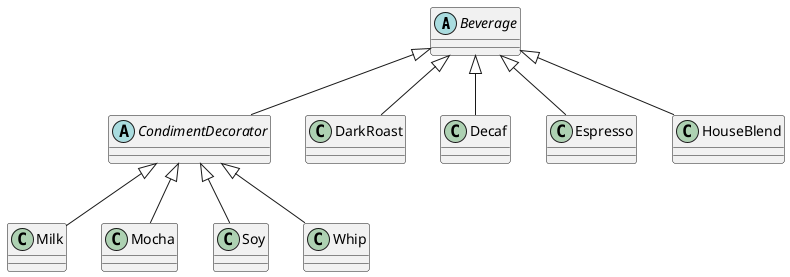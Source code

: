 @startuml

abstract Beverage
abstract CondimentDecorator

class DarkRoast
class Decaf
class Espresso
class HouseBlend

class Milk
class Mocha
class Soy
class Whip

Beverage <|-- CondimentDecorator
Beverage <|-- DarkRoast
Beverage <|-- Decaf
Beverage <|-- Espresso
Beverage <|-- HouseBlend

CondimentDecorator <|-- Milk
CondimentDecorator <|-- Mocha
CondimentDecorator <|-- Soy
CondimentDecorator <|-- Whip

@enduml